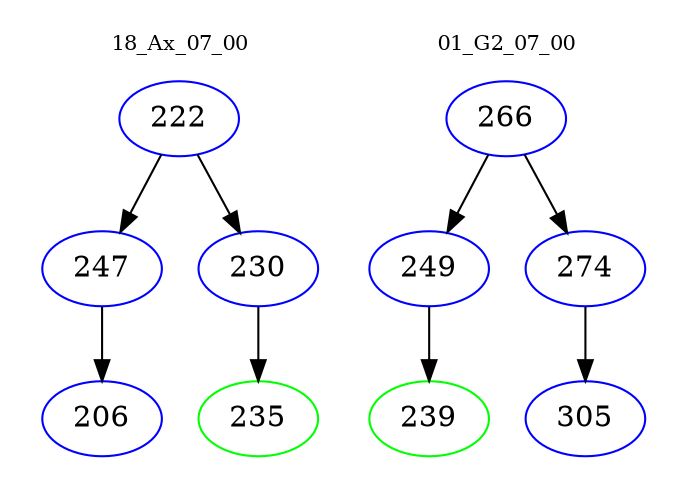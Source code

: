 digraph{
subgraph cluster_0 {
color = white
label = "18_Ax_07_00";
fontsize=10;
T0_222 [label="222", color="blue"]
T0_222 -> T0_247 [color="black"]
T0_247 [label="247", color="blue"]
T0_247 -> T0_206 [color="black"]
T0_206 [label="206", color="blue"]
T0_222 -> T0_230 [color="black"]
T0_230 [label="230", color="blue"]
T0_230 -> T0_235 [color="black"]
T0_235 [label="235", color="green"]
}
subgraph cluster_1 {
color = white
label = "01_G2_07_00";
fontsize=10;
T1_266 [label="266", color="blue"]
T1_266 -> T1_249 [color="black"]
T1_249 [label="249", color="blue"]
T1_249 -> T1_239 [color="black"]
T1_239 [label="239", color="green"]
T1_266 -> T1_274 [color="black"]
T1_274 [label="274", color="blue"]
T1_274 -> T1_305 [color="black"]
T1_305 [label="305", color="blue"]
}
}
